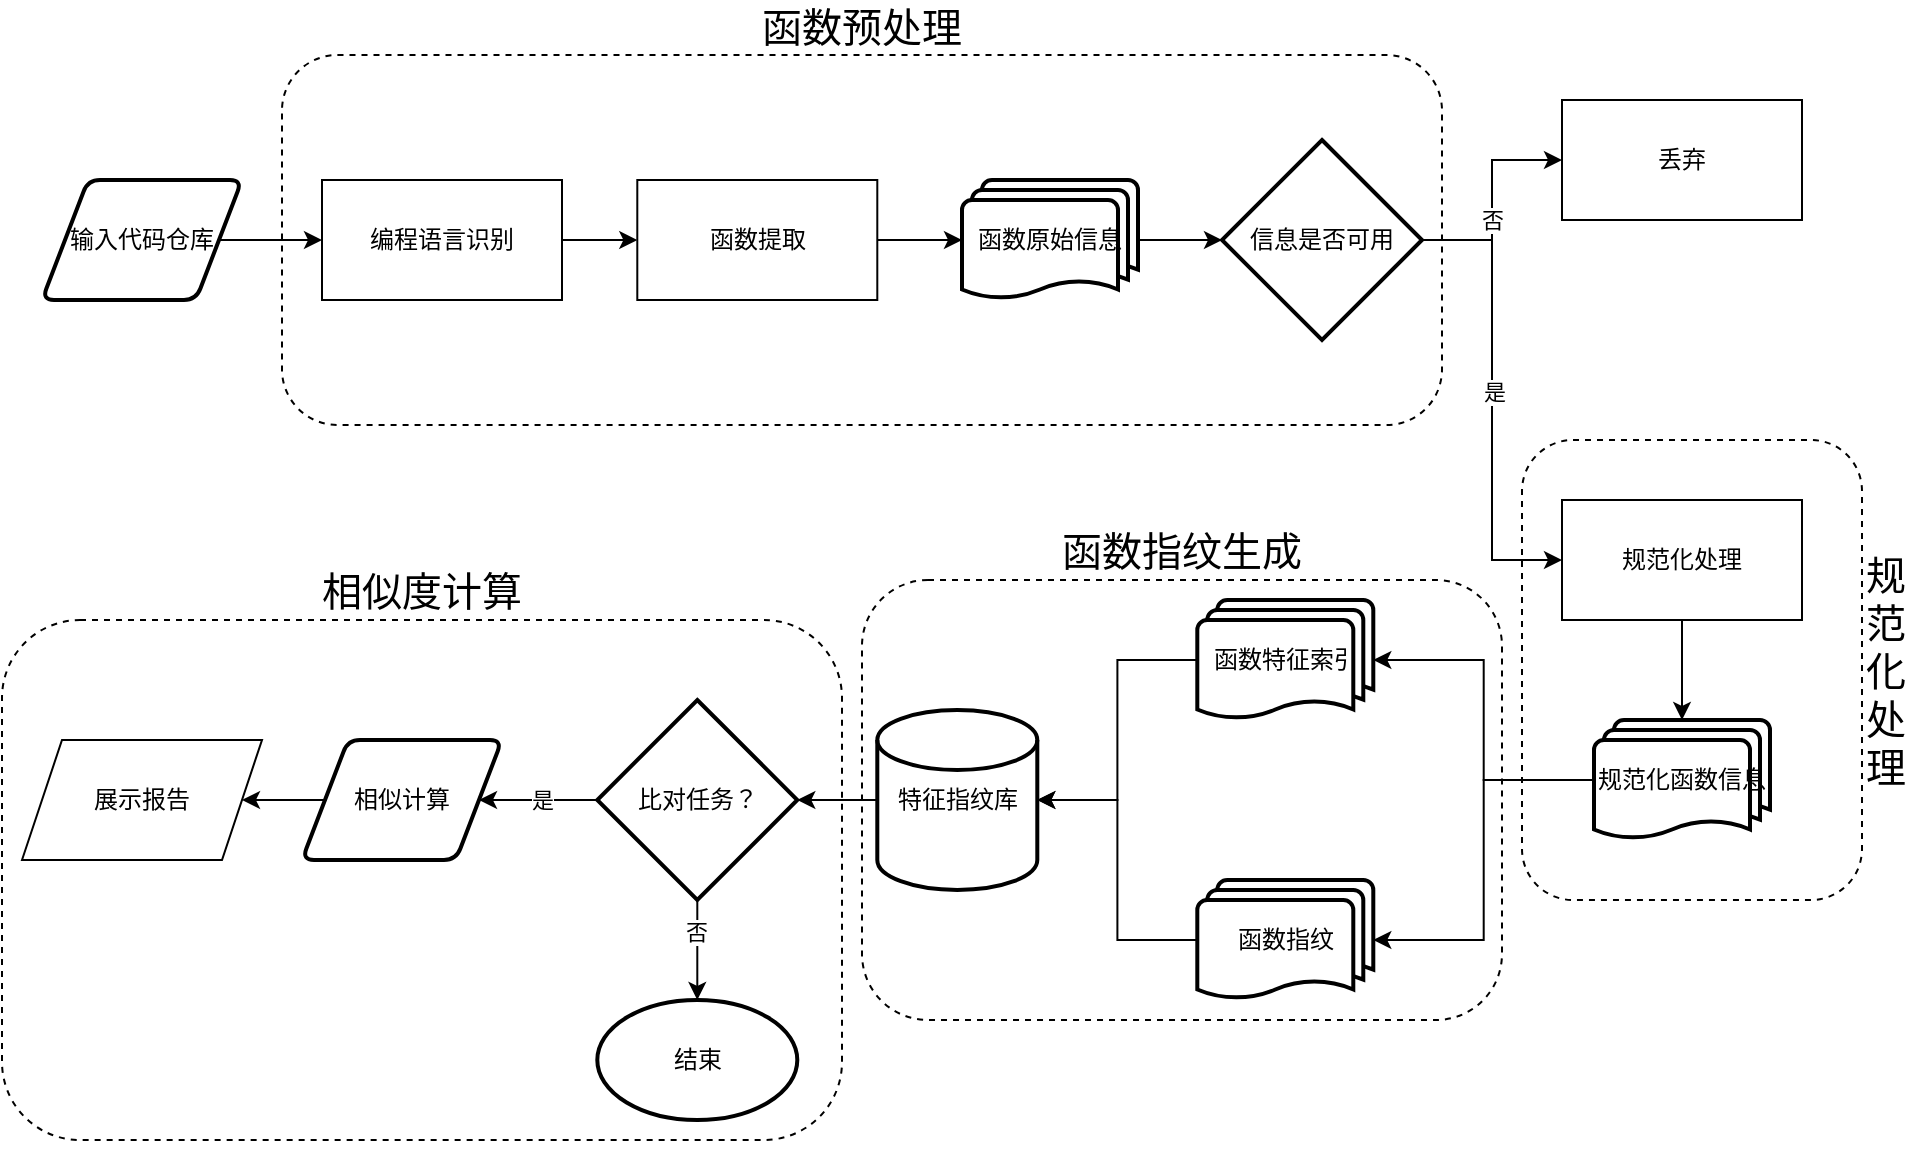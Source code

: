 <mxfile version="20.8.18" type="github">
  <diagram id="C5RBs43oDa-KdzZeNtuy" name="Page-1">
    <mxGraphModel dx="954" dy="591" grid="1" gridSize="10" guides="1" tooltips="1" connect="1" arrows="1" fold="1" page="1" pageScale="1" pageWidth="827" pageHeight="1169" math="0" shadow="0">
      <root>
        <mxCell id="WIyWlLk6GJQsqaUBKTNV-0" />
        <mxCell id="WIyWlLk6GJQsqaUBKTNV-1" parent="WIyWlLk6GJQsqaUBKTNV-0" />
        <mxCell id="J6PYQGmqgoXdGIrogREs-5" value="相似度计算" style="rounded=1;whiteSpace=wrap;html=1;dashed=1;fontSize=20;labelPosition=center;verticalLabelPosition=top;align=center;verticalAlign=bottom;" vertex="1" parent="WIyWlLk6GJQsqaUBKTNV-1">
          <mxGeometry y="480" width="420" height="260" as="geometry" />
        </mxCell>
        <mxCell id="J6PYQGmqgoXdGIrogREs-4" value="函数指纹生成" style="rounded=1;whiteSpace=wrap;html=1;dashed=1;fontSize=20;labelPosition=center;verticalLabelPosition=top;align=center;verticalAlign=bottom;" vertex="1" parent="WIyWlLk6GJQsqaUBKTNV-1">
          <mxGeometry x="430" y="460" width="320" height="220" as="geometry" />
        </mxCell>
        <mxCell id="J6PYQGmqgoXdGIrogREs-1" value="规&lt;br&gt;范&lt;br&gt;化&lt;br&gt;处&lt;br&gt;理" style="rounded=1;whiteSpace=wrap;html=1;dashed=1;fontSize=20;labelPosition=right;verticalLabelPosition=middle;align=left;verticalAlign=middle;" vertex="1" parent="WIyWlLk6GJQsqaUBKTNV-1">
          <mxGeometry x="760" y="390" width="170" height="230" as="geometry" />
        </mxCell>
        <mxCell id="J6PYQGmqgoXdGIrogREs-0" value="函数预处理" style="rounded=1;whiteSpace=wrap;html=1;dashed=1;labelPosition=center;verticalLabelPosition=top;align=center;verticalAlign=bottom;fontSize=20;" vertex="1" parent="WIyWlLk6GJQsqaUBKTNV-1">
          <mxGeometry x="140" y="197.5" width="580" height="185" as="geometry" />
        </mxCell>
        <mxCell id="AKl1cT7ckRawadSQ2MN6-16" style="edgeStyle=orthogonalEdgeStyle;rounded=0;orthogonalLoop=1;jettySize=auto;html=1;entryX=0;entryY=0.5;entryDx=0;entryDy=0;entryPerimeter=0;" parent="WIyWlLk6GJQsqaUBKTNV-1" source="AKl1cT7ckRawadSQ2MN6-8" target="AKl1cT7ckRawadSQ2MN6-14" edge="1">
          <mxGeometry relative="1" as="geometry" />
        </mxCell>
        <mxCell id="AKl1cT7ckRawadSQ2MN6-8" value="函数原始信息" style="strokeWidth=2;html=1;shape=mxgraph.flowchart.multi-document;whiteSpace=wrap;" parent="WIyWlLk6GJQsqaUBKTNV-1" vertex="1">
          <mxGeometry x="480" y="260" width="88" height="60" as="geometry" />
        </mxCell>
        <mxCell id="AKl1cT7ckRawadSQ2MN6-59" style="edgeStyle=orthogonalEdgeStyle;rounded=0;orthogonalLoop=1;jettySize=auto;html=1;entryX=0;entryY=0.5;entryDx=0;entryDy=0;" parent="WIyWlLk6GJQsqaUBKTNV-1" source="AKl1cT7ckRawadSQ2MN6-14" target="AKl1cT7ckRawadSQ2MN6-58" edge="1">
          <mxGeometry relative="1" as="geometry" />
        </mxCell>
        <mxCell id="AKl1cT7ckRawadSQ2MN6-62" value="否" style="edgeLabel;html=1;align=center;verticalAlign=middle;resizable=0;points=[];" parent="AKl1cT7ckRawadSQ2MN6-59" vertex="1" connectable="0">
          <mxGeometry x="0.192" relative="1" as="geometry">
            <mxPoint y="20" as="offset" />
          </mxGeometry>
        </mxCell>
        <mxCell id="AKl1cT7ckRawadSQ2MN6-61" style="edgeStyle=orthogonalEdgeStyle;rounded=0;orthogonalLoop=1;jettySize=auto;html=1;entryX=0;entryY=0.5;entryDx=0;entryDy=0;" parent="WIyWlLk6GJQsqaUBKTNV-1" source="AKl1cT7ckRawadSQ2MN6-14" target="AKl1cT7ckRawadSQ2MN6-60" edge="1">
          <mxGeometry relative="1" as="geometry" />
        </mxCell>
        <mxCell id="AKl1cT7ckRawadSQ2MN6-63" value="是" style="edgeLabel;html=1;align=center;verticalAlign=middle;resizable=0;points=[];" parent="AKl1cT7ckRawadSQ2MN6-61" vertex="1" connectable="0">
          <mxGeometry x="-0.041" y="1" relative="1" as="geometry">
            <mxPoint as="offset" />
          </mxGeometry>
        </mxCell>
        <mxCell id="AKl1cT7ckRawadSQ2MN6-14" value="信息是否可用" style="strokeWidth=2;html=1;shape=mxgraph.flowchart.decision;whiteSpace=wrap;" parent="WIyWlLk6GJQsqaUBKTNV-1" vertex="1">
          <mxGeometry x="610" y="240" width="100" height="100" as="geometry" />
        </mxCell>
        <mxCell id="J6PYQGmqgoXdGIrogREs-2" style="edgeStyle=orthogonalEdgeStyle;rounded=0;orthogonalLoop=1;jettySize=auto;html=1;entryX=1;entryY=0.5;entryDx=0;entryDy=0;entryPerimeter=0;fontSize=20;" edge="1" parent="WIyWlLk6GJQsqaUBKTNV-1" source="AKl1cT7ckRawadSQ2MN6-20" target="AKl1cT7ckRawadSQ2MN6-26">
          <mxGeometry relative="1" as="geometry" />
        </mxCell>
        <mxCell id="J6PYQGmqgoXdGIrogREs-3" style="edgeStyle=orthogonalEdgeStyle;rounded=0;orthogonalLoop=1;jettySize=auto;html=1;entryX=1;entryY=0.5;entryDx=0;entryDy=0;entryPerimeter=0;fontSize=20;" edge="1" parent="WIyWlLk6GJQsqaUBKTNV-1" source="AKl1cT7ckRawadSQ2MN6-20" target="AKl1cT7ckRawadSQ2MN6-24">
          <mxGeometry relative="1" as="geometry" />
        </mxCell>
        <mxCell id="AKl1cT7ckRawadSQ2MN6-20" value="规范化函数信息" style="strokeWidth=2;html=1;shape=mxgraph.flowchart.multi-document;whiteSpace=wrap;" parent="WIyWlLk6GJQsqaUBKTNV-1" vertex="1">
          <mxGeometry x="796" y="530" width="88" height="60" as="geometry" />
        </mxCell>
        <mxCell id="AKl1cT7ckRawadSQ2MN6-83" style="edgeStyle=orthogonalEdgeStyle;rounded=0;orthogonalLoop=1;jettySize=auto;html=1;entryX=1;entryY=0.5;entryDx=0;entryDy=0;entryPerimeter=0;" parent="WIyWlLk6GJQsqaUBKTNV-1" source="AKl1cT7ckRawadSQ2MN6-24" target="AKl1cT7ckRawadSQ2MN6-28" edge="1">
          <mxGeometry relative="1" as="geometry" />
        </mxCell>
        <mxCell id="AKl1cT7ckRawadSQ2MN6-24" value="函数指纹" style="strokeWidth=2;html=1;shape=mxgraph.flowchart.multi-document;whiteSpace=wrap;" parent="WIyWlLk6GJQsqaUBKTNV-1" vertex="1">
          <mxGeometry x="597.65" y="610" width="88" height="60" as="geometry" />
        </mxCell>
        <mxCell id="AKl1cT7ckRawadSQ2MN6-84" style="edgeStyle=orthogonalEdgeStyle;rounded=0;orthogonalLoop=1;jettySize=auto;html=1;entryX=1;entryY=0.5;entryDx=0;entryDy=0;entryPerimeter=0;" parent="WIyWlLk6GJQsqaUBKTNV-1" source="AKl1cT7ckRawadSQ2MN6-26" target="AKl1cT7ckRawadSQ2MN6-28" edge="1">
          <mxGeometry relative="1" as="geometry" />
        </mxCell>
        <mxCell id="AKl1cT7ckRawadSQ2MN6-26" value="函数特征索引" style="strokeWidth=2;html=1;shape=mxgraph.flowchart.multi-document;whiteSpace=wrap;" parent="WIyWlLk6GJQsqaUBKTNV-1" vertex="1">
          <mxGeometry x="597.65" y="470" width="88" height="60" as="geometry" />
        </mxCell>
        <mxCell id="AKl1cT7ckRawadSQ2MN6-94" value="" style="edgeStyle=orthogonalEdgeStyle;rounded=0;orthogonalLoop=1;jettySize=auto;html=1;" parent="WIyWlLk6GJQsqaUBKTNV-1" source="AKl1cT7ckRawadSQ2MN6-28" target="AKl1cT7ckRawadSQ2MN6-31" edge="1">
          <mxGeometry relative="1" as="geometry" />
        </mxCell>
        <mxCell id="AKl1cT7ckRawadSQ2MN6-28" value="特征指纹库" style="strokeWidth=2;html=1;shape=mxgraph.flowchart.database;whiteSpace=wrap;" parent="WIyWlLk6GJQsqaUBKTNV-1" vertex="1">
          <mxGeometry x="437.65" y="525" width="80" height="90" as="geometry" />
        </mxCell>
        <mxCell id="AKl1cT7ckRawadSQ2MN6-97" value="" style="edgeStyle=orthogonalEdgeStyle;rounded=0;orthogonalLoop=1;jettySize=auto;html=1;" parent="WIyWlLk6GJQsqaUBKTNV-1" source="AKl1cT7ckRawadSQ2MN6-31" target="AKl1cT7ckRawadSQ2MN6-38" edge="1">
          <mxGeometry relative="1" as="geometry" />
        </mxCell>
        <mxCell id="AKl1cT7ckRawadSQ2MN6-101" value="是" style="edgeLabel;html=1;align=center;verticalAlign=middle;resizable=0;points=[];" parent="AKl1cT7ckRawadSQ2MN6-97" vertex="1" connectable="0">
          <mxGeometry x="-0.317" y="-2" relative="1" as="geometry">
            <mxPoint x="-8" y="2" as="offset" />
          </mxGeometry>
        </mxCell>
        <mxCell id="AKl1cT7ckRawadSQ2MN6-98" value="" style="edgeStyle=orthogonalEdgeStyle;rounded=0;orthogonalLoop=1;jettySize=auto;html=1;" parent="WIyWlLk6GJQsqaUBKTNV-1" source="AKl1cT7ckRawadSQ2MN6-31" target="AKl1cT7ckRawadSQ2MN6-52" edge="1">
          <mxGeometry relative="1" as="geometry" />
        </mxCell>
        <mxCell id="AKl1cT7ckRawadSQ2MN6-102" value="否" style="edgeLabel;html=1;align=center;verticalAlign=middle;resizable=0;points=[];" parent="AKl1cT7ckRawadSQ2MN6-98" vertex="1" connectable="0">
          <mxGeometry x="-0.36" y="-1" relative="1" as="geometry">
            <mxPoint as="offset" />
          </mxGeometry>
        </mxCell>
        <mxCell id="AKl1cT7ckRawadSQ2MN6-31" value="比对任务？" style="strokeWidth=2;html=1;shape=mxgraph.flowchart.decision;whiteSpace=wrap;" parent="WIyWlLk6GJQsqaUBKTNV-1" vertex="1">
          <mxGeometry x="297.65" y="520" width="100" height="100" as="geometry" />
        </mxCell>
        <mxCell id="AKl1cT7ckRawadSQ2MN6-100" style="edgeStyle=orthogonalEdgeStyle;rounded=0;orthogonalLoop=1;jettySize=auto;html=1;" parent="WIyWlLk6GJQsqaUBKTNV-1" source="AKl1cT7ckRawadSQ2MN6-38" target="AKl1cT7ckRawadSQ2MN6-99" edge="1">
          <mxGeometry relative="1" as="geometry" />
        </mxCell>
        <mxCell id="AKl1cT7ckRawadSQ2MN6-38" value="相似计算" style="shape=parallelogram;html=1;strokeWidth=2;perimeter=parallelogramPerimeter;whiteSpace=wrap;rounded=1;arcSize=12;size=0.23;" parent="WIyWlLk6GJQsqaUBKTNV-1" vertex="1">
          <mxGeometry x="150" y="540" width="100" height="60" as="geometry" />
        </mxCell>
        <mxCell id="AKl1cT7ckRawadSQ2MN6-52" value="结束" style="strokeWidth=2;html=1;shape=mxgraph.flowchart.start_1;whiteSpace=wrap;" parent="WIyWlLk6GJQsqaUBKTNV-1" vertex="1">
          <mxGeometry x="297.65" y="670" width="100" height="60" as="geometry" />
        </mxCell>
        <mxCell id="AKl1cT7ckRawadSQ2MN6-57" style="edgeStyle=orthogonalEdgeStyle;rounded=0;orthogonalLoop=1;jettySize=auto;html=1;entryX=0;entryY=0.5;entryDx=0;entryDy=0;entryPerimeter=0;" parent="WIyWlLk6GJQsqaUBKTNV-1" source="AKl1cT7ckRawadSQ2MN6-55" target="AKl1cT7ckRawadSQ2MN6-8" edge="1">
          <mxGeometry relative="1" as="geometry" />
        </mxCell>
        <mxCell id="AKl1cT7ckRawadSQ2MN6-55" value="函数提取" style="rounded=0;whiteSpace=wrap;html=1;" parent="WIyWlLk6GJQsqaUBKTNV-1" vertex="1">
          <mxGeometry x="317.65" y="260" width="120" height="60" as="geometry" />
        </mxCell>
        <mxCell id="AKl1cT7ckRawadSQ2MN6-58" value="丢弃" style="rounded=0;whiteSpace=wrap;html=1;" parent="WIyWlLk6GJQsqaUBKTNV-1" vertex="1">
          <mxGeometry x="780" y="220" width="120" height="60" as="geometry" />
        </mxCell>
        <mxCell id="AKl1cT7ckRawadSQ2MN6-78" value="" style="edgeStyle=orthogonalEdgeStyle;rounded=0;orthogonalLoop=1;jettySize=auto;html=1;" parent="WIyWlLk6GJQsqaUBKTNV-1" source="AKl1cT7ckRawadSQ2MN6-60" target="AKl1cT7ckRawadSQ2MN6-20" edge="1">
          <mxGeometry relative="1" as="geometry" />
        </mxCell>
        <mxCell id="AKl1cT7ckRawadSQ2MN6-60" value="规范化处理" style="rounded=0;whiteSpace=wrap;html=1;" parent="WIyWlLk6GJQsqaUBKTNV-1" vertex="1">
          <mxGeometry x="780" y="420" width="120" height="60" as="geometry" />
        </mxCell>
        <mxCell id="7Sq2ESaaCZIxyWRSnT8O-1" value="" style="edgeStyle=orthogonalEdgeStyle;rounded=0;orthogonalLoop=1;jettySize=auto;html=1;" parent="WIyWlLk6GJQsqaUBKTNV-1" source="AKl1cT7ckRawadSQ2MN6-69" target="7Sq2ESaaCZIxyWRSnT8O-0" edge="1">
          <mxGeometry relative="1" as="geometry" />
        </mxCell>
        <mxCell id="AKl1cT7ckRawadSQ2MN6-69" value="输入代码仓库" style="shape=parallelogram;html=1;strokeWidth=2;perimeter=parallelogramPerimeter;whiteSpace=wrap;rounded=1;arcSize=12;size=0.23;" parent="WIyWlLk6GJQsqaUBKTNV-1" vertex="1">
          <mxGeometry x="20" y="260" width="100" height="60" as="geometry" />
        </mxCell>
        <mxCell id="AKl1cT7ckRawadSQ2MN6-99" value="展示报告" style="shape=parallelogram;perimeter=parallelogramPerimeter;whiteSpace=wrap;html=1;fixedSize=1;" parent="WIyWlLk6GJQsqaUBKTNV-1" vertex="1">
          <mxGeometry x="10" y="540" width="120" height="60" as="geometry" />
        </mxCell>
        <mxCell id="7Sq2ESaaCZIxyWRSnT8O-2" value="" style="edgeStyle=orthogonalEdgeStyle;rounded=0;orthogonalLoop=1;jettySize=auto;html=1;" parent="WIyWlLk6GJQsqaUBKTNV-1" source="7Sq2ESaaCZIxyWRSnT8O-0" target="AKl1cT7ckRawadSQ2MN6-55" edge="1">
          <mxGeometry relative="1" as="geometry" />
        </mxCell>
        <mxCell id="7Sq2ESaaCZIxyWRSnT8O-0" value="编程语言识别" style="rounded=0;whiteSpace=wrap;html=1;" parent="WIyWlLk6GJQsqaUBKTNV-1" vertex="1">
          <mxGeometry x="160" y="260" width="120" height="60" as="geometry" />
        </mxCell>
        <mxCell id="J6PYQGmqgoXdGIrogREs-6" style="edgeStyle=orthogonalEdgeStyle;rounded=0;orthogonalLoop=1;jettySize=auto;html=1;exitX=0.5;exitY=1;exitDx=0;exitDy=0;fontSize=20;" edge="1" parent="WIyWlLk6GJQsqaUBKTNV-1" source="J6PYQGmqgoXdGIrogREs-5" target="J6PYQGmqgoXdGIrogREs-5">
          <mxGeometry relative="1" as="geometry" />
        </mxCell>
      </root>
    </mxGraphModel>
  </diagram>
</mxfile>
